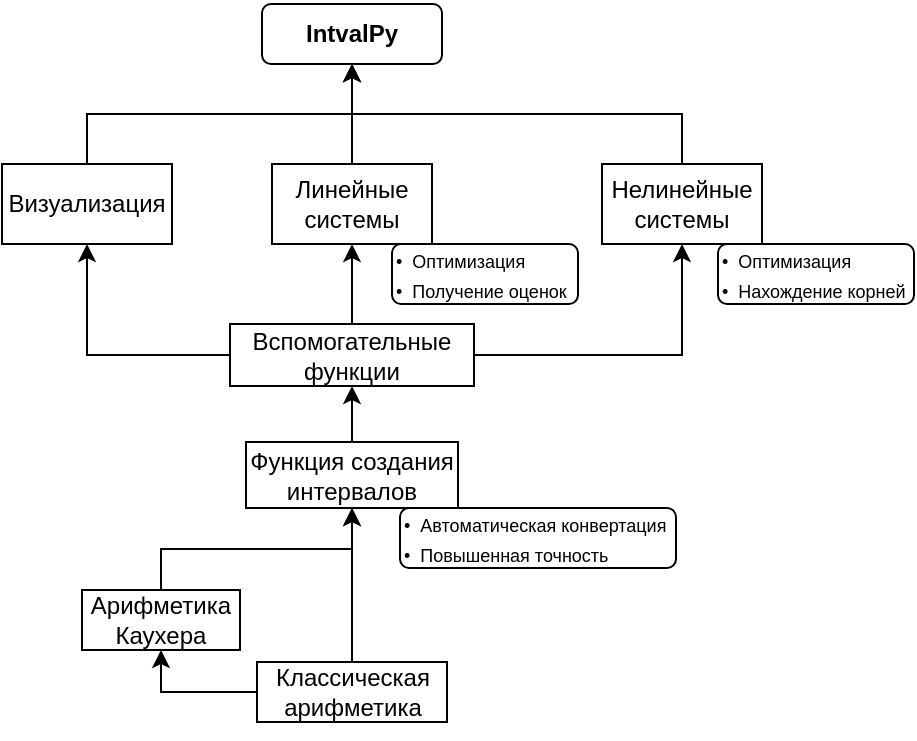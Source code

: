 <mxfile version="15.8.2" type="github"><diagram id="ONk_RBCxo4I37_IYWhIV" name="Page-1"><mxGraphModel dx="716" dy="399" grid="0" gridSize="10" guides="1" tooltips="1" connect="1" arrows="1" fold="1" page="0" pageScale="1" pageWidth="413" pageHeight="291" math="0" shadow="0"><root><mxCell id="0"/><mxCell id="1" parent="0"/><mxCell id="aP79GBnu0a9vBTQFqwOV-18" style="edgeStyle=orthogonalEdgeStyle;rounded=0;orthogonalLoop=1;jettySize=auto;html=1;exitX=0.5;exitY=0;exitDx=0;exitDy=0;entryX=0.5;entryY=1;entryDx=0;entryDy=0;fontSize=9;" parent="1" source="aP79GBnu0a9vBTQFqwOV-1" target="aP79GBnu0a9vBTQFqwOV-9" edge="1"><mxGeometry relative="1" as="geometry"/></mxCell><mxCell id="ZJS3-2fgpLemi8tdL1eF-4" style="edgeStyle=orthogonalEdgeStyle;rounded=0;orthogonalLoop=1;jettySize=auto;html=1;exitX=0;exitY=0.5;exitDx=0;exitDy=0;entryX=0.5;entryY=1;entryDx=0;entryDy=0;" edge="1" parent="1" source="aP79GBnu0a9vBTQFqwOV-1" target="aP79GBnu0a9vBTQFqwOV-7"><mxGeometry relative="1" as="geometry"/></mxCell><mxCell id="aP79GBnu0a9vBTQFqwOV-1" value="Классическая арифметика" style="rounded=0;whiteSpace=wrap;html=1;" parent="1" vertex="1"><mxGeometry x="372.5" y="539" width="95" height="30" as="geometry"/></mxCell><mxCell id="aP79GBnu0a9vBTQFqwOV-4" style="edgeStyle=orthogonalEdgeStyle;rounded=0;orthogonalLoop=1;jettySize=auto;html=1;exitX=0.5;exitY=1;exitDx=0;exitDy=0;" parent="1" source="aP79GBnu0a9vBTQFqwOV-1" target="aP79GBnu0a9vBTQFqwOV-1" edge="1"><mxGeometry relative="1" as="geometry"/></mxCell><mxCell id="ZJS3-2fgpLemi8tdL1eF-2" style="edgeStyle=orthogonalEdgeStyle;rounded=0;orthogonalLoop=1;jettySize=auto;html=1;exitX=0.5;exitY=0;exitDx=0;exitDy=0;entryX=0.5;entryY=1;entryDx=0;entryDy=0;" edge="1" parent="1" source="aP79GBnu0a9vBTQFqwOV-7" target="aP79GBnu0a9vBTQFqwOV-9"><mxGeometry relative="1" as="geometry"/></mxCell><mxCell id="aP79GBnu0a9vBTQFqwOV-7" value="Арифметика Каухера" style="rounded=0;whiteSpace=wrap;html=1;" parent="1" vertex="1"><mxGeometry x="285" y="503" width="79" height="30" as="geometry"/></mxCell><mxCell id="aP79GBnu0a9vBTQFqwOV-20" style="edgeStyle=orthogonalEdgeStyle;rounded=0;orthogonalLoop=1;jettySize=auto;html=1;exitX=0.5;exitY=0;exitDx=0;exitDy=0;entryX=0.5;entryY=1;entryDx=0;entryDy=0;fontSize=12;" parent="1" source="aP79GBnu0a9vBTQFqwOV-9" target="aP79GBnu0a9vBTQFqwOV-19" edge="1"><mxGeometry relative="1" as="geometry"/></mxCell><mxCell id="aP79GBnu0a9vBTQFqwOV-9" value="Функция создания интервалов" style="rounded=0;whiteSpace=wrap;html=1;" parent="1" vertex="1"><mxGeometry x="367" y="429" width="106" height="33" as="geometry"/></mxCell><mxCell id="aP79GBnu0a9vBTQFqwOV-13" value="&lt;font style=&quot;font-size: 9px&quot;&gt;•&amp;nbsp; Автоматическая конвертация&lt;br&gt;•&amp;nbsp; Повышенная точность&lt;/font&gt;" style="rounded=1;whiteSpace=wrap;html=1;align=left;" parent="1" vertex="1"><mxGeometry x="444" y="462" width="138" height="30" as="geometry"/></mxCell><mxCell id="aP79GBnu0a9vBTQFqwOV-28" style="edgeStyle=orthogonalEdgeStyle;rounded=0;orthogonalLoop=1;jettySize=auto;html=1;exitX=0.5;exitY=0;exitDx=0;exitDy=0;entryX=0.5;entryY=1;entryDx=0;entryDy=0;fontSize=12;" parent="1" source="aP79GBnu0a9vBTQFqwOV-19" target="aP79GBnu0a9vBTQFqwOV-26" edge="1"><mxGeometry relative="1" as="geometry"/></mxCell><mxCell id="aP79GBnu0a9vBTQFqwOV-31" style="edgeStyle=orthogonalEdgeStyle;rounded=0;orthogonalLoop=1;jettySize=auto;html=1;exitX=1;exitY=0.5;exitDx=0;exitDy=0;fontSize=12;" parent="1" source="aP79GBnu0a9vBTQFqwOV-19" target="aP79GBnu0a9vBTQFqwOV-27" edge="1"><mxGeometry relative="1" as="geometry"/></mxCell><mxCell id="aP79GBnu0a9vBTQFqwOV-32" style="edgeStyle=orthogonalEdgeStyle;rounded=0;orthogonalLoop=1;jettySize=auto;html=1;exitX=0;exitY=0.5;exitDx=0;exitDy=0;entryX=0.5;entryY=1;entryDx=0;entryDy=0;fontSize=12;" parent="1" source="aP79GBnu0a9vBTQFqwOV-19" target="aP79GBnu0a9vBTQFqwOV-21" edge="1"><mxGeometry relative="1" as="geometry"/></mxCell><mxCell id="aP79GBnu0a9vBTQFqwOV-19" value="&lt;font style=&quot;font-size: 12px&quot;&gt;Вспомогательные функции&lt;/font&gt;" style="rounded=0;whiteSpace=wrap;html=1;fontSize=9;align=center;" parent="1" vertex="1"><mxGeometry x="359" y="370" width="122" height="31" as="geometry"/></mxCell><mxCell id="aP79GBnu0a9vBTQFqwOV-38" style="edgeStyle=orthogonalEdgeStyle;rounded=0;orthogonalLoop=1;jettySize=auto;html=1;exitX=0.5;exitY=0;exitDx=0;exitDy=0;entryX=0.5;entryY=1;entryDx=0;entryDy=0;fontSize=16;" parent="1" source="aP79GBnu0a9vBTQFqwOV-21" target="aP79GBnu0a9vBTQFqwOV-37" edge="1"><mxGeometry relative="1" as="geometry"/></mxCell><mxCell id="aP79GBnu0a9vBTQFqwOV-21" value="Визуализация" style="rounded=0;whiteSpace=wrap;html=1;fontSize=12;align=center;" parent="1" vertex="1"><mxGeometry x="245" y="290" width="85" height="40" as="geometry"/></mxCell><mxCell id="aP79GBnu0a9vBTQFqwOV-39" style="edgeStyle=orthogonalEdgeStyle;rounded=0;orthogonalLoop=1;jettySize=auto;html=1;exitX=0.5;exitY=0;exitDx=0;exitDy=0;fontSize=16;" parent="1" source="aP79GBnu0a9vBTQFqwOV-26" edge="1"><mxGeometry relative="1" as="geometry"><mxPoint x="420" y="240" as="targetPoint"/></mxGeometry></mxCell><mxCell id="aP79GBnu0a9vBTQFqwOV-26" value="Линейные системы" style="rounded=0;whiteSpace=wrap;html=1;fontSize=12;align=center;" parent="1" vertex="1"><mxGeometry x="380" y="290" width="80" height="40" as="geometry"/></mxCell><mxCell id="aP79GBnu0a9vBTQFqwOV-41" style="edgeStyle=orthogonalEdgeStyle;rounded=0;orthogonalLoop=1;jettySize=auto;html=1;exitX=0.5;exitY=0;exitDx=0;exitDy=0;entryX=0.5;entryY=1;entryDx=0;entryDy=0;fontSize=16;" parent="1" source="aP79GBnu0a9vBTQFqwOV-27" target="aP79GBnu0a9vBTQFqwOV-37" edge="1"><mxGeometry relative="1" as="geometry"/></mxCell><mxCell id="aP79GBnu0a9vBTQFqwOV-27" value="Нелинейные системы" style="rounded=0;whiteSpace=wrap;html=1;fontSize=12;align=center;" parent="1" vertex="1"><mxGeometry x="545" y="290" width="80" height="40" as="geometry"/></mxCell><mxCell id="aP79GBnu0a9vBTQFqwOV-33" value="&lt;font style=&quot;font-size: 9px&quot;&gt;•&amp;nbsp;&amp;nbsp;Оптимизация&lt;br&gt;•&amp;nbsp;&amp;nbsp;Нахождение корней&lt;br&gt;&lt;/font&gt;" style="rounded=1;whiteSpace=wrap;html=1;fontSize=12;align=left;" parent="1" vertex="1"><mxGeometry x="603" y="330" width="98" height="30" as="geometry"/></mxCell><mxCell id="aP79GBnu0a9vBTQFqwOV-35" value="&lt;font style=&quot;font-size: 9px&quot;&gt;•&amp;nbsp;&amp;nbsp;Оптимизация&lt;br&gt;•&amp;nbsp;&amp;nbsp;Получение оценок&lt;br&gt;&lt;/font&gt;" style="rounded=1;whiteSpace=wrap;html=1;fontSize=12;align=left;" parent="1" vertex="1"><mxGeometry x="440" y="330" width="93" height="30" as="geometry"/></mxCell><mxCell id="aP79GBnu0a9vBTQFqwOV-37" value="&lt;h2&gt;IntvalPy&lt;/h2&gt;" style="rounded=1;whiteSpace=wrap;html=1;fontSize=8;align=center;" parent="1" vertex="1"><mxGeometry x="375" y="210" width="90" height="30" as="geometry"/></mxCell></root></mxGraphModel></diagram></mxfile>